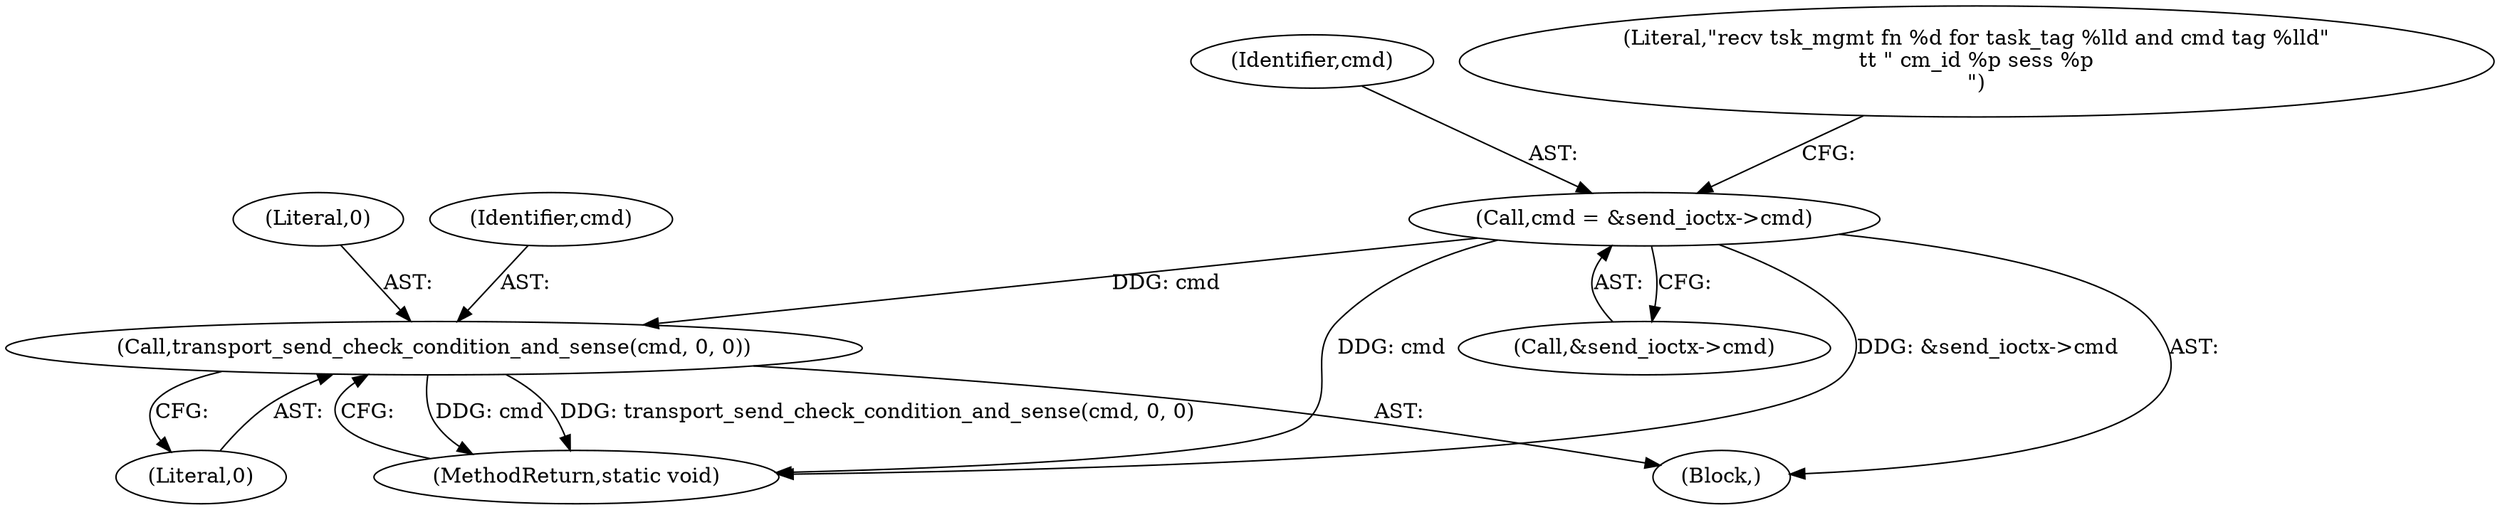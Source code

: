 digraph "0_linux_51093254bf879bc9ce96590400a87897c7498463@API" {
"1000131" [label="(Call,cmd = &send_ioctx->cmd)"];
"1000266" [label="(Call,transport_send_check_condition_and_sense(cmd, 0, 0))"];
"1000131" [label="(Call,cmd = &send_ioctx->cmd)"];
"1000133" [label="(Call,&send_ioctx->cmd)"];
"1000268" [label="(Literal,0)"];
"1000132" [label="(Identifier,cmd)"];
"1000138" [label="(Literal,\"recv tsk_mgmt fn %d for task_tag %lld and cmd tag %lld\"\n\t\t \" cm_id %p sess %p\n\")"];
"1000270" [label="(MethodReturn,static void)"];
"1000266" [label="(Call,transport_send_check_condition_and_sense(cmd, 0, 0))"];
"1000267" [label="(Identifier,cmd)"];
"1000105" [label="(Block,)"];
"1000269" [label="(Literal,0)"];
"1000131" -> "1000105"  [label="AST: "];
"1000131" -> "1000133"  [label="CFG: "];
"1000132" -> "1000131"  [label="AST: "];
"1000133" -> "1000131"  [label="AST: "];
"1000138" -> "1000131"  [label="CFG: "];
"1000131" -> "1000270"  [label="DDG: cmd"];
"1000131" -> "1000270"  [label="DDG: &send_ioctx->cmd"];
"1000131" -> "1000266"  [label="DDG: cmd"];
"1000266" -> "1000105"  [label="AST: "];
"1000266" -> "1000269"  [label="CFG: "];
"1000267" -> "1000266"  [label="AST: "];
"1000268" -> "1000266"  [label="AST: "];
"1000269" -> "1000266"  [label="AST: "];
"1000270" -> "1000266"  [label="CFG: "];
"1000266" -> "1000270"  [label="DDG: cmd"];
"1000266" -> "1000270"  [label="DDG: transport_send_check_condition_and_sense(cmd, 0, 0)"];
}
